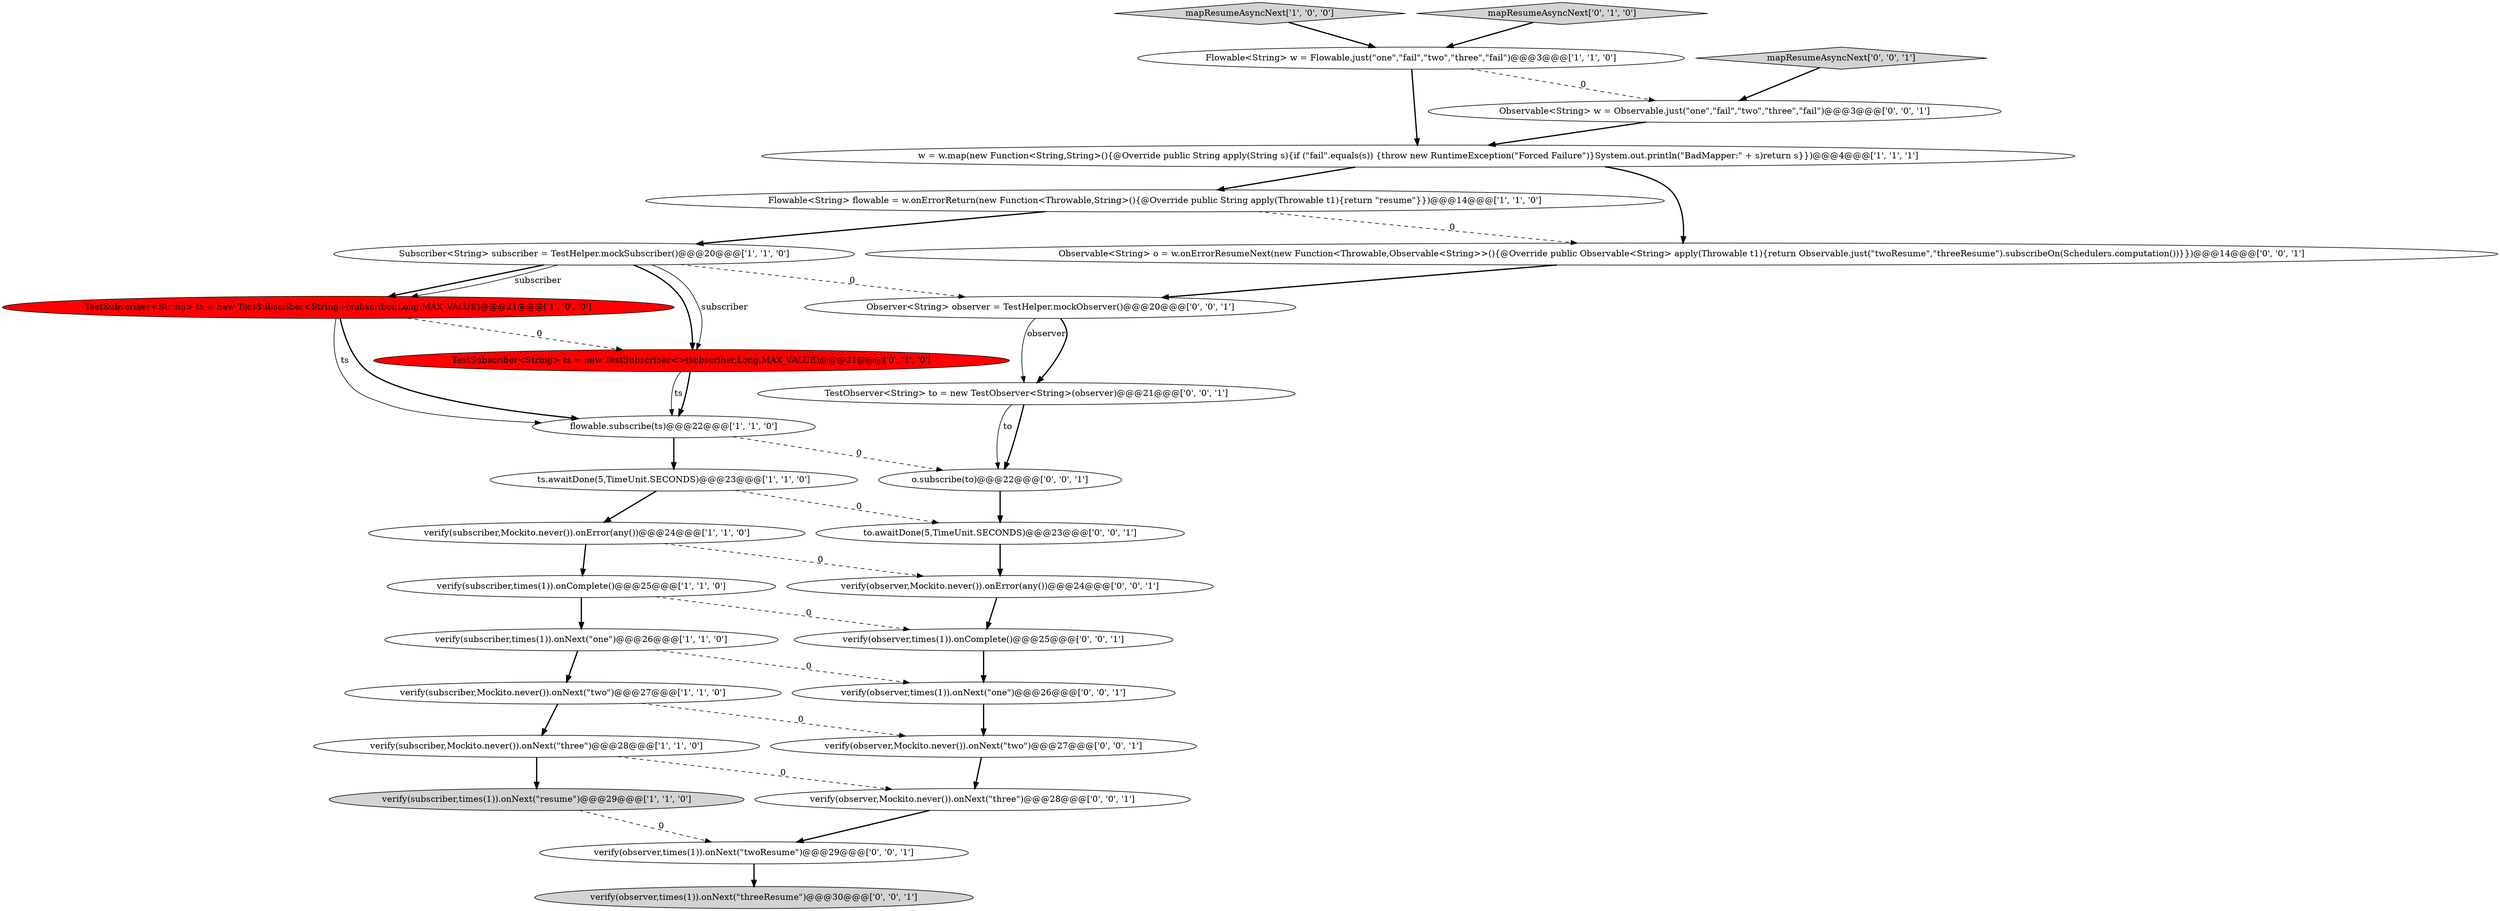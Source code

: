 digraph {
7 [style = filled, label = "TestSubscriber<String> ts = new TestSubscriber<String>(subscriber,Long.MAX_VALUE)@@@21@@@['1', '0', '0']", fillcolor = red, shape = ellipse image = "AAA1AAABBB1BBB"];
20 [style = filled, label = "verify(observer,Mockito.never()).onError(any())@@@24@@@['0', '0', '1']", fillcolor = white, shape = ellipse image = "AAA0AAABBB3BBB"];
3 [style = filled, label = "Subscriber<String> subscriber = TestHelper.mockSubscriber()@@@20@@@['1', '1', '0']", fillcolor = white, shape = ellipse image = "AAA0AAABBB1BBB"];
10 [style = filled, label = "Flowable<String> flowable = w.onErrorReturn(new Function<Throwable,String>(){@Override public String apply(Throwable t1){return \"resume\"}})@@@14@@@['1', '1', '0']", fillcolor = white, shape = ellipse image = "AAA0AAABBB1BBB"];
25 [style = filled, label = "verify(observer,times(1)).onNext(\"threeResume\")@@@30@@@['0', '0', '1']", fillcolor = lightgray, shape = ellipse image = "AAA0AAABBB3BBB"];
28 [style = filled, label = "TestObserver<String> to = new TestObserver<String>(observer)@@@21@@@['0', '0', '1']", fillcolor = white, shape = ellipse image = "AAA0AAABBB3BBB"];
13 [style = filled, label = "verify(subscriber,times(1)).onComplete()@@@25@@@['1', '1', '0']", fillcolor = white, shape = ellipse image = "AAA0AAABBB1BBB"];
5 [style = filled, label = "verify(subscriber,times(1)).onNext(\"one\")@@@26@@@['1', '1', '0']", fillcolor = white, shape = ellipse image = "AAA0AAABBB1BBB"];
19 [style = filled, label = "Observer<String> observer = TestHelper.mockObserver()@@@20@@@['0', '0', '1']", fillcolor = white, shape = ellipse image = "AAA0AAABBB3BBB"];
4 [style = filled, label = "verify(subscriber,Mockito.never()).onError(any())@@@24@@@['1', '1', '0']", fillcolor = white, shape = ellipse image = "AAA0AAABBB1BBB"];
9 [style = filled, label = "Flowable<String> w = Flowable.just(\"one\",\"fail\",\"two\",\"three\",\"fail\")@@@3@@@['1', '1', '0']", fillcolor = white, shape = ellipse image = "AAA0AAABBB1BBB"];
18 [style = filled, label = "verify(observer,Mockito.never()).onNext(\"three\")@@@28@@@['0', '0', '1']", fillcolor = white, shape = ellipse image = "AAA0AAABBB3BBB"];
6 [style = filled, label = "w = w.map(new Function<String,String>(){@Override public String apply(String s){if (\"fail\".equals(s)) {throw new RuntimeException(\"Forced Failure\")}System.out.println(\"BadMapper:\" + s)return s}})@@@4@@@['1', '1', '1']", fillcolor = white, shape = ellipse image = "AAA0AAABBB1BBB"];
27 [style = filled, label = "to.awaitDone(5,TimeUnit.SECONDS)@@@23@@@['0', '0', '1']", fillcolor = white, shape = ellipse image = "AAA0AAABBB3BBB"];
29 [style = filled, label = "o.subscribe(to)@@@22@@@['0', '0', '1']", fillcolor = white, shape = ellipse image = "AAA0AAABBB3BBB"];
16 [style = filled, label = "mapResumeAsyncNext['0', '0', '1']", fillcolor = lightgray, shape = diamond image = "AAA0AAABBB3BBB"];
2 [style = filled, label = "ts.awaitDone(5,TimeUnit.SECONDS)@@@23@@@['1', '1', '0']", fillcolor = white, shape = ellipse image = "AAA0AAABBB1BBB"];
17 [style = filled, label = "verify(observer,times(1)).onNext(\"twoResume\")@@@29@@@['0', '0', '1']", fillcolor = white, shape = ellipse image = "AAA0AAABBB3BBB"];
14 [style = filled, label = "TestSubscriber<String> ts = new TestSubscriber<>(subscriber,Long.MAX_VALUE)@@@21@@@['0', '1', '0']", fillcolor = red, shape = ellipse image = "AAA1AAABBB2BBB"];
12 [style = filled, label = "mapResumeAsyncNext['1', '0', '0']", fillcolor = lightgray, shape = diamond image = "AAA0AAABBB1BBB"];
15 [style = filled, label = "mapResumeAsyncNext['0', '1', '0']", fillcolor = lightgray, shape = diamond image = "AAA0AAABBB2BBB"];
11 [style = filled, label = "flowable.subscribe(ts)@@@22@@@['1', '1', '0']", fillcolor = white, shape = ellipse image = "AAA0AAABBB1BBB"];
24 [style = filled, label = "verify(observer,Mockito.never()).onNext(\"two\")@@@27@@@['0', '0', '1']", fillcolor = white, shape = ellipse image = "AAA0AAABBB3BBB"];
22 [style = filled, label = "Observable<String> o = w.onErrorResumeNext(new Function<Throwable,Observable<String>>(){@Override public Observable<String> apply(Throwable t1){return Observable.just(\"twoResume\",\"threeResume\").subscribeOn(Schedulers.computation())}})@@@14@@@['0', '0', '1']", fillcolor = white, shape = ellipse image = "AAA0AAABBB3BBB"];
21 [style = filled, label = "Observable<String> w = Observable.just(\"one\",\"fail\",\"two\",\"three\",\"fail\")@@@3@@@['0', '0', '1']", fillcolor = white, shape = ellipse image = "AAA0AAABBB3BBB"];
26 [style = filled, label = "verify(observer,times(1)).onComplete()@@@25@@@['0', '0', '1']", fillcolor = white, shape = ellipse image = "AAA0AAABBB3BBB"];
8 [style = filled, label = "verify(subscriber,Mockito.never()).onNext(\"two\")@@@27@@@['1', '1', '0']", fillcolor = white, shape = ellipse image = "AAA0AAABBB1BBB"];
0 [style = filled, label = "verify(subscriber,times(1)).onNext(\"resume\")@@@29@@@['1', '1', '0']", fillcolor = lightgray, shape = ellipse image = "AAA0AAABBB1BBB"];
1 [style = filled, label = "verify(subscriber,Mockito.never()).onNext(\"three\")@@@28@@@['1', '1', '0']", fillcolor = white, shape = ellipse image = "AAA0AAABBB1BBB"];
23 [style = filled, label = "verify(observer,times(1)).onNext(\"one\")@@@26@@@['0', '0', '1']", fillcolor = white, shape = ellipse image = "AAA0AAABBB3BBB"];
28->29 [style = bold, label=""];
17->25 [style = bold, label=""];
5->8 [style = bold, label=""];
7->11 [style = bold, label=""];
21->6 [style = bold, label=""];
22->19 [style = bold, label=""];
6->22 [style = bold, label=""];
14->11 [style = solid, label="ts"];
20->26 [style = bold, label=""];
5->23 [style = dashed, label="0"];
7->14 [style = dashed, label="0"];
3->14 [style = bold, label=""];
4->13 [style = bold, label=""];
2->27 [style = dashed, label="0"];
18->17 [style = bold, label=""];
11->29 [style = dashed, label="0"];
10->3 [style = bold, label=""];
1->18 [style = dashed, label="0"];
19->28 [style = solid, label="observer"];
1->0 [style = bold, label=""];
10->22 [style = dashed, label="0"];
8->24 [style = dashed, label="0"];
12->9 [style = bold, label=""];
2->4 [style = bold, label=""];
24->18 [style = bold, label=""];
13->26 [style = dashed, label="0"];
0->17 [style = dashed, label="0"];
11->2 [style = bold, label=""];
9->6 [style = bold, label=""];
3->19 [style = dashed, label="0"];
8->1 [style = bold, label=""];
29->27 [style = bold, label=""];
23->24 [style = bold, label=""];
7->11 [style = solid, label="ts"];
3->7 [style = bold, label=""];
9->21 [style = dashed, label="0"];
15->9 [style = bold, label=""];
4->20 [style = dashed, label="0"];
16->21 [style = bold, label=""];
6->10 [style = bold, label=""];
26->23 [style = bold, label=""];
3->14 [style = solid, label="subscriber"];
13->5 [style = bold, label=""];
28->29 [style = solid, label="to"];
19->28 [style = bold, label=""];
14->11 [style = bold, label=""];
27->20 [style = bold, label=""];
3->7 [style = solid, label="subscriber"];
}

